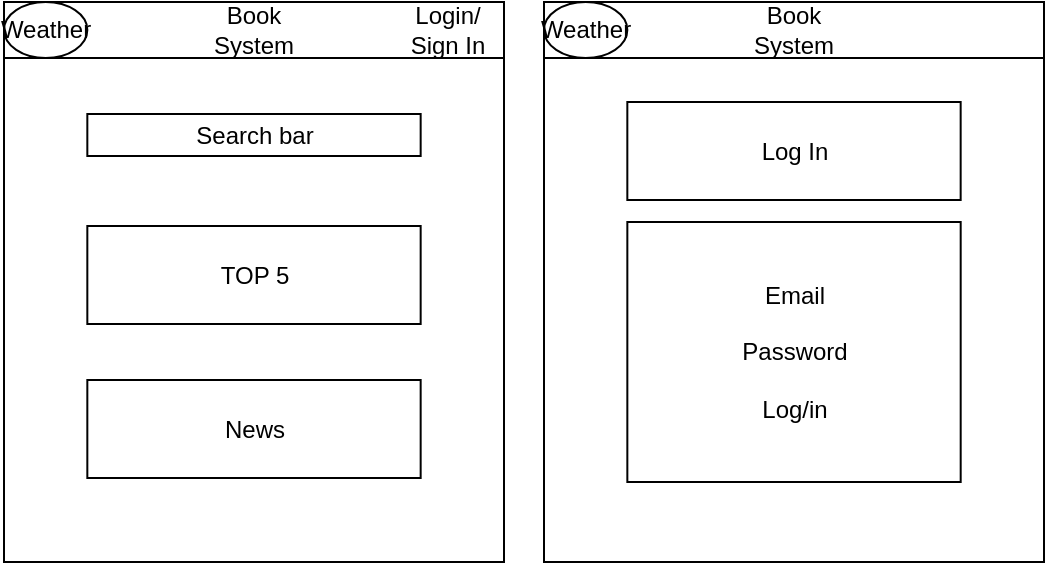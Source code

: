 <mxfile version="21.5.0" type="device">
  <diagram name="第 1 页" id="CKGrihbguGt8TJq82k7z">
    <mxGraphModel dx="1078" dy="461" grid="1" gridSize="10" guides="1" tooltips="1" connect="1" arrows="1" fold="1" page="1" pageScale="1" pageWidth="827" pageHeight="1169" math="0" shadow="0">
      <root>
        <mxCell id="0" />
        <mxCell id="1" parent="0" />
        <mxCell id="JSUWj8P5MIAXhEMUyiJb-11" value="" style="group" vertex="1" connectable="0" parent="1">
          <mxGeometry x="10" y="470" width="250" height="280" as="geometry" />
        </mxCell>
        <mxCell id="JSUWj8P5MIAXhEMUyiJb-1" value="" style="rounded=0;whiteSpace=wrap;html=1;" vertex="1" parent="JSUWj8P5MIAXhEMUyiJb-11">
          <mxGeometry width="250" height="280" as="geometry" />
        </mxCell>
        <mxCell id="JSUWj8P5MIAXhEMUyiJb-2" value="TOP 5" style="rounded=0;whiteSpace=wrap;html=1;" vertex="1" parent="JSUWj8P5MIAXhEMUyiJb-11">
          <mxGeometry x="41.667" y="112" width="166.667" height="49" as="geometry" />
        </mxCell>
        <mxCell id="JSUWj8P5MIAXhEMUyiJb-3" value="News" style="rounded=0;whiteSpace=wrap;html=1;" vertex="1" parent="JSUWj8P5MIAXhEMUyiJb-11">
          <mxGeometry x="41.667" y="189" width="166.667" height="49" as="geometry" />
        </mxCell>
        <mxCell id="JSUWj8P5MIAXhEMUyiJb-4" value="" style="rounded=0;whiteSpace=wrap;html=1;" vertex="1" parent="JSUWj8P5MIAXhEMUyiJb-11">
          <mxGeometry width="250" height="28" as="geometry" />
        </mxCell>
        <mxCell id="JSUWj8P5MIAXhEMUyiJb-5" value="Book System" style="text;html=1;strokeColor=none;fillColor=none;align=center;verticalAlign=middle;whiteSpace=wrap;rounded=0;" vertex="1" parent="JSUWj8P5MIAXhEMUyiJb-11">
          <mxGeometry x="97.222" y="3.5" width="55.556" height="21" as="geometry" />
        </mxCell>
        <mxCell id="JSUWj8P5MIAXhEMUyiJb-6" value="Login/ Sign In" style="text;html=1;strokeColor=none;fillColor=none;align=center;verticalAlign=middle;whiteSpace=wrap;rounded=0;" vertex="1" parent="JSUWj8P5MIAXhEMUyiJb-11">
          <mxGeometry x="194.444" y="3.5" width="55.556" height="21" as="geometry" />
        </mxCell>
        <mxCell id="JSUWj8P5MIAXhEMUyiJb-7" value="Weather" style="ellipse;whiteSpace=wrap;html=1;" vertex="1" parent="JSUWj8P5MIAXhEMUyiJb-11">
          <mxGeometry width="41.667" height="28" as="geometry" />
        </mxCell>
        <mxCell id="JSUWj8P5MIAXhEMUyiJb-8" value="Search bar" style="rounded=0;whiteSpace=wrap;html=1;" vertex="1" parent="JSUWj8P5MIAXhEMUyiJb-11">
          <mxGeometry x="41.667" y="56" width="166.667" height="21" as="geometry" />
        </mxCell>
        <mxCell id="JSUWj8P5MIAXhEMUyiJb-37" value="" style="group" vertex="1" connectable="0" parent="1">
          <mxGeometry x="280" y="470" width="250" height="280" as="geometry" />
        </mxCell>
        <mxCell id="JSUWj8P5MIAXhEMUyiJb-12" value="" style="rounded=0;whiteSpace=wrap;html=1;" vertex="1" parent="JSUWj8P5MIAXhEMUyiJb-37">
          <mxGeometry width="250" height="280" as="geometry" />
        </mxCell>
        <mxCell id="JSUWj8P5MIAXhEMUyiJb-13" value="" style="rounded=0;whiteSpace=wrap;html=1;" vertex="1" parent="JSUWj8P5MIAXhEMUyiJb-37">
          <mxGeometry width="250" height="28" as="geometry" />
        </mxCell>
        <mxCell id="JSUWj8P5MIAXhEMUyiJb-14" value="Book System" style="text;html=1;strokeColor=none;fillColor=none;align=center;verticalAlign=middle;whiteSpace=wrap;rounded=0;" vertex="1" parent="JSUWj8P5MIAXhEMUyiJb-37">
          <mxGeometry x="97.222" y="3.5" width="55.556" height="21" as="geometry" />
        </mxCell>
        <mxCell id="JSUWj8P5MIAXhEMUyiJb-15" value="Weather" style="ellipse;whiteSpace=wrap;html=1;" vertex="1" parent="JSUWj8P5MIAXhEMUyiJb-37">
          <mxGeometry width="41.667" height="28" as="geometry" />
        </mxCell>
        <mxCell id="JSUWj8P5MIAXhEMUyiJb-34" value="Log In" style="rounded=0;whiteSpace=wrap;html=1;" vertex="1" parent="JSUWj8P5MIAXhEMUyiJb-37">
          <mxGeometry x="41.667" y="50" width="166.667" height="49" as="geometry" />
        </mxCell>
        <mxCell id="JSUWj8P5MIAXhEMUyiJb-35" value="Email&lt;br&gt;&lt;br&gt;Password&lt;br&gt;&lt;br&gt;Log/in" style="rounded=0;whiteSpace=wrap;html=1;" vertex="1" parent="JSUWj8P5MIAXhEMUyiJb-37">
          <mxGeometry x="41.67" y="110" width="166.67" height="130" as="geometry" />
        </mxCell>
      </root>
    </mxGraphModel>
  </diagram>
</mxfile>
